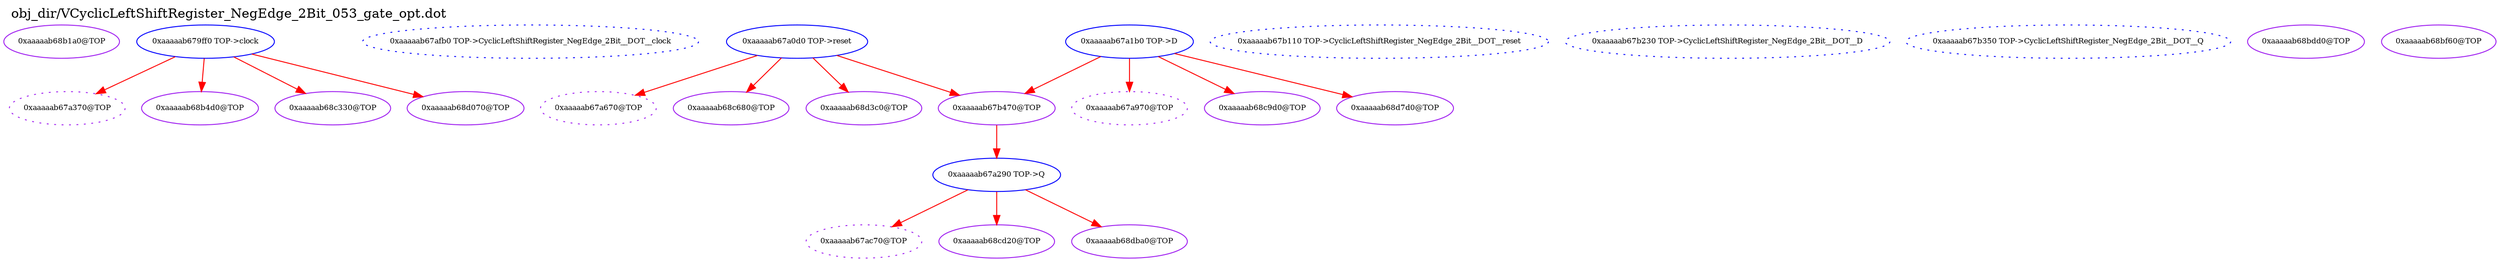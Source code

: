 digraph v3graph {
	graph	[label="obj_dir/VCyclicLeftShiftRegister_NegEdge_2Bit_053_gate_opt.dot",
		 labelloc=t, labeljust=l,
		 //size="7.5,10",
		 rankdir=TB];
	n0	[fontsize=8 label="0xaaaaab68b1a0@TOP", color=purple];
	n1	[fontsize=8 label="0xaaaaab67a370@TOP", color=purple, style=dotted];
	n2	[fontsize=8 label="0xaaaaab679ff0 TOP->clock", color=blue];
	n3	[fontsize=8 label="0xaaaaab67afb0 TOP->CyclicLeftShiftRegister_NegEdge_2Bit__DOT__clock", color=blue, style=dotted];
	n4	[fontsize=8 label="0xaaaaab67a670@TOP", color=purple, style=dotted];
	n5	[fontsize=8 label="0xaaaaab67a0d0 TOP->reset", color=blue];
	n6	[fontsize=8 label="0xaaaaab67b110 TOP->CyclicLeftShiftRegister_NegEdge_2Bit__DOT__reset", color=blue, style=dotted];
	n7	[fontsize=8 label="0xaaaaab67a970@TOP", color=purple, style=dotted];
	n8	[fontsize=8 label="0xaaaaab67a1b0 TOP->D", color=blue];
	n9	[fontsize=8 label="0xaaaaab67b230 TOP->CyclicLeftShiftRegister_NegEdge_2Bit__DOT__D", color=blue, style=dotted];
	n10	[fontsize=8 label="0xaaaaab67ac70@TOP", color=purple, style=dotted];
	n11	[fontsize=8 label="0xaaaaab67a290 TOP->Q", color=blue];
	n12	[fontsize=8 label="0xaaaaab67b350 TOP->CyclicLeftShiftRegister_NegEdge_2Bit__DOT__Q", color=blue, style=dotted];
	n13	[fontsize=8 label="0xaaaaab68b4d0@TOP", color=purple];
	n14	[fontsize=8 label="0xaaaaab67b470@TOP", color=purple];
	n15	[fontsize=8 label="0xaaaaab68bdd0@TOP", color=purple];
	n16	[fontsize=8 label="0xaaaaab68bf60@TOP", color=purple];
	n17	[fontsize=8 label="0xaaaaab68c330@TOP", color=purple];
	n18	[fontsize=8 label="0xaaaaab68c680@TOP", color=purple];
	n19	[fontsize=8 label="0xaaaaab68c9d0@TOP", color=purple];
	n20	[fontsize=8 label="0xaaaaab68cd20@TOP", color=purple];
	n21	[fontsize=8 label="0xaaaaab68d070@TOP", color=purple];
	n22	[fontsize=8 label="0xaaaaab68d3c0@TOP", color=purple];
	n23	[fontsize=8 label="0xaaaaab68d7d0@TOP", color=purple];
	n24	[fontsize=8 label="0xaaaaab68dba0@TOP", color=purple];
	n2 -> n1 [fontsize=8 label="" weight=1 color=red];
	n2 -> n13 [fontsize=8 label="" weight=1 color=red];
	n2 -> n17 [fontsize=8 label="" weight=1 color=red];
	n2 -> n21 [fontsize=8 label="" weight=1 color=red];
	n5 -> n4 [fontsize=8 label="" weight=1 color=red];
	n5 -> n14 [fontsize=8 label="" weight=1 color=red];
	n5 -> n18 [fontsize=8 label="" weight=1 color=red];
	n5 -> n22 [fontsize=8 label="" weight=1 color=red];
	n8 -> n7 [fontsize=8 label="" weight=1 color=red];
	n8 -> n14 [fontsize=8 label="" weight=2 color=red];
	n8 -> n19 [fontsize=8 label="" weight=1 color=red];
	n8 -> n23 [fontsize=8 label="" weight=1 color=red];
	n11 -> n10 [fontsize=8 label="" weight=1 color=red];
	n11 -> n20 [fontsize=8 label="" weight=1 color=red];
	n11 -> n24 [fontsize=8 label="" weight=1 color=red];
	n14 -> n11 [fontsize=8 label="" weight=1 color=red];
}
